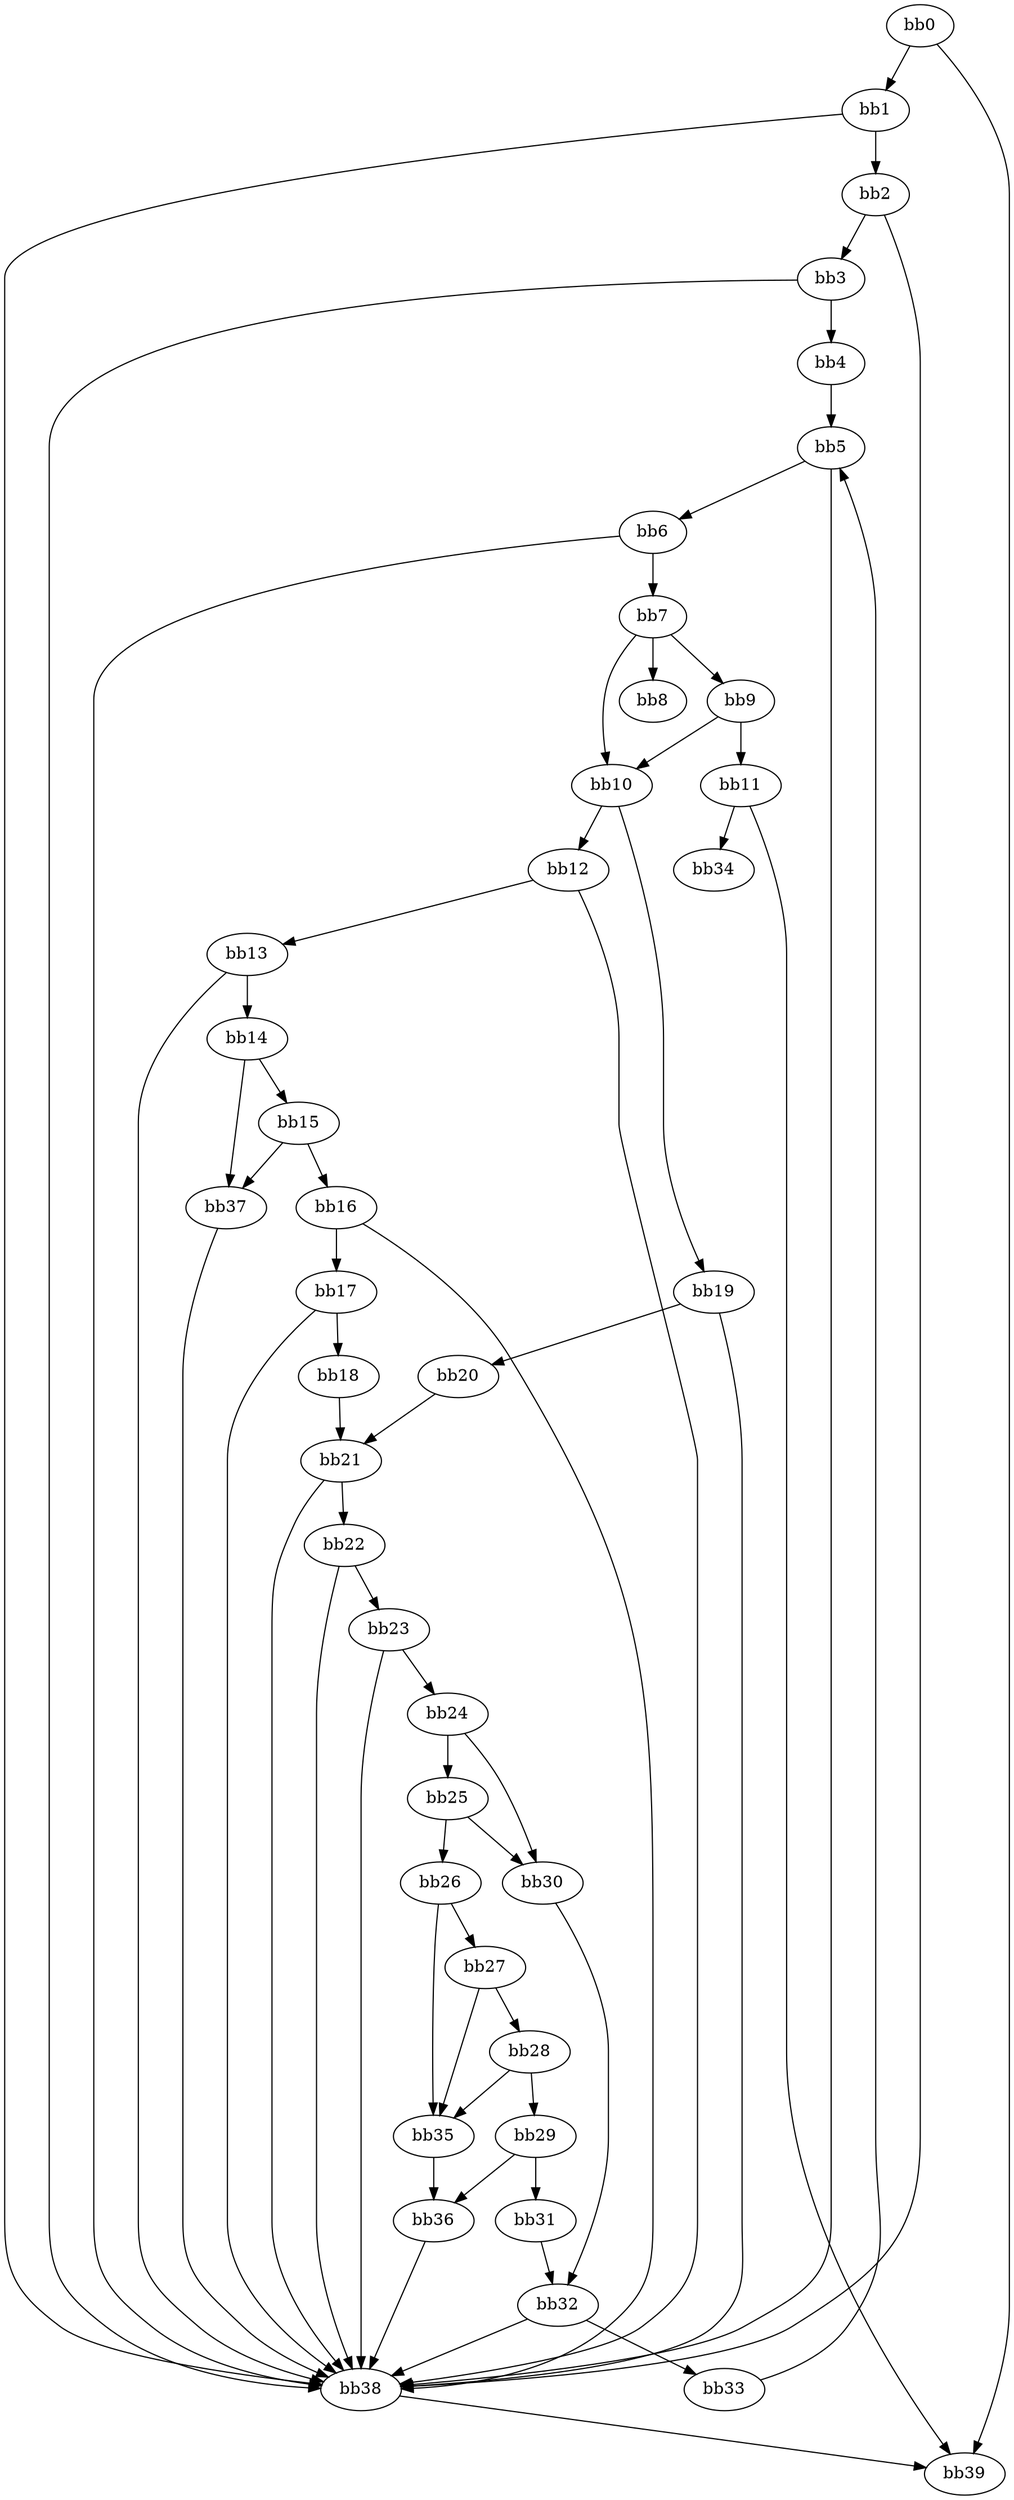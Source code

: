 digraph {
    0 [ label = "bb0\l" ]
    1 [ label = "bb1\l" ]
    2 [ label = "bb2\l" ]
    3 [ label = "bb3\l" ]
    4 [ label = "bb4\l" ]
    5 [ label = "bb5\l" ]
    6 [ label = "bb6\l" ]
    7 [ label = "bb7\l" ]
    8 [ label = "bb8\l" ]
    9 [ label = "bb9\l" ]
    10 [ label = "bb10\l" ]
    11 [ label = "bb11\l" ]
    12 [ label = "bb12\l" ]
    13 [ label = "bb13\l" ]
    14 [ label = "bb14\l" ]
    15 [ label = "bb15\l" ]
    16 [ label = "bb16\l" ]
    17 [ label = "bb17\l" ]
    18 [ label = "bb18\l" ]
    19 [ label = "bb19\l" ]
    20 [ label = "bb20\l" ]
    21 [ label = "bb21\l" ]
    22 [ label = "bb22\l" ]
    23 [ label = "bb23\l" ]
    24 [ label = "bb24\l" ]
    25 [ label = "bb25\l" ]
    26 [ label = "bb26\l" ]
    27 [ label = "bb27\l" ]
    28 [ label = "bb28\l" ]
    29 [ label = "bb29\l" ]
    30 [ label = "bb30\l" ]
    31 [ label = "bb31\l" ]
    32 [ label = "bb32\l" ]
    33 [ label = "bb33\l" ]
    34 [ label = "bb34\l" ]
    35 [ label = "bb35\l" ]
    36 [ label = "bb36\l" ]
    37 [ label = "bb37\l" ]
    38 [ label = "bb38\l" ]
    39 [ label = "bb39\l" ]
    0 -> 1 [ ]
    0 -> 39 [ ]
    1 -> 2 [ ]
    1 -> 38 [ ]
    2 -> 3 [ ]
    2 -> 38 [ ]
    3 -> 4 [ ]
    3 -> 38 [ ]
    4 -> 5 [ ]
    5 -> 6 [ ]
    5 -> 38 [ ]
    6 -> 7 [ ]
    6 -> 38 [ ]
    7 -> 8 [ ]
    7 -> 9 [ ]
    7 -> 10 [ ]
    9 -> 10 [ ]
    9 -> 11 [ ]
    10 -> 12 [ ]
    10 -> 19 [ ]
    11 -> 34 [ ]
    11 -> 39 [ ]
    12 -> 13 [ ]
    12 -> 38 [ ]
    13 -> 14 [ ]
    13 -> 38 [ ]
    14 -> 15 [ ]
    14 -> 37 [ ]
    15 -> 16 [ ]
    15 -> 37 [ ]
    16 -> 17 [ ]
    16 -> 38 [ ]
    17 -> 18 [ ]
    17 -> 38 [ ]
    18 -> 21 [ ]
    19 -> 20 [ ]
    19 -> 38 [ ]
    20 -> 21 [ ]
    21 -> 22 [ ]
    21 -> 38 [ ]
    22 -> 23 [ ]
    22 -> 38 [ ]
    23 -> 24 [ ]
    23 -> 38 [ ]
    24 -> 25 [ ]
    24 -> 30 [ ]
    25 -> 26 [ ]
    25 -> 30 [ ]
    26 -> 27 [ ]
    26 -> 35 [ ]
    27 -> 28 [ ]
    27 -> 35 [ ]
    28 -> 29 [ ]
    28 -> 35 [ ]
    29 -> 31 [ ]
    29 -> 36 [ ]
    30 -> 32 [ ]
    31 -> 32 [ ]
    32 -> 33 [ ]
    32 -> 38 [ ]
    33 -> 5 [ ]
    35 -> 36 [ ]
    36 -> 38 [ ]
    37 -> 38 [ ]
    38 -> 39 [ ]
}

